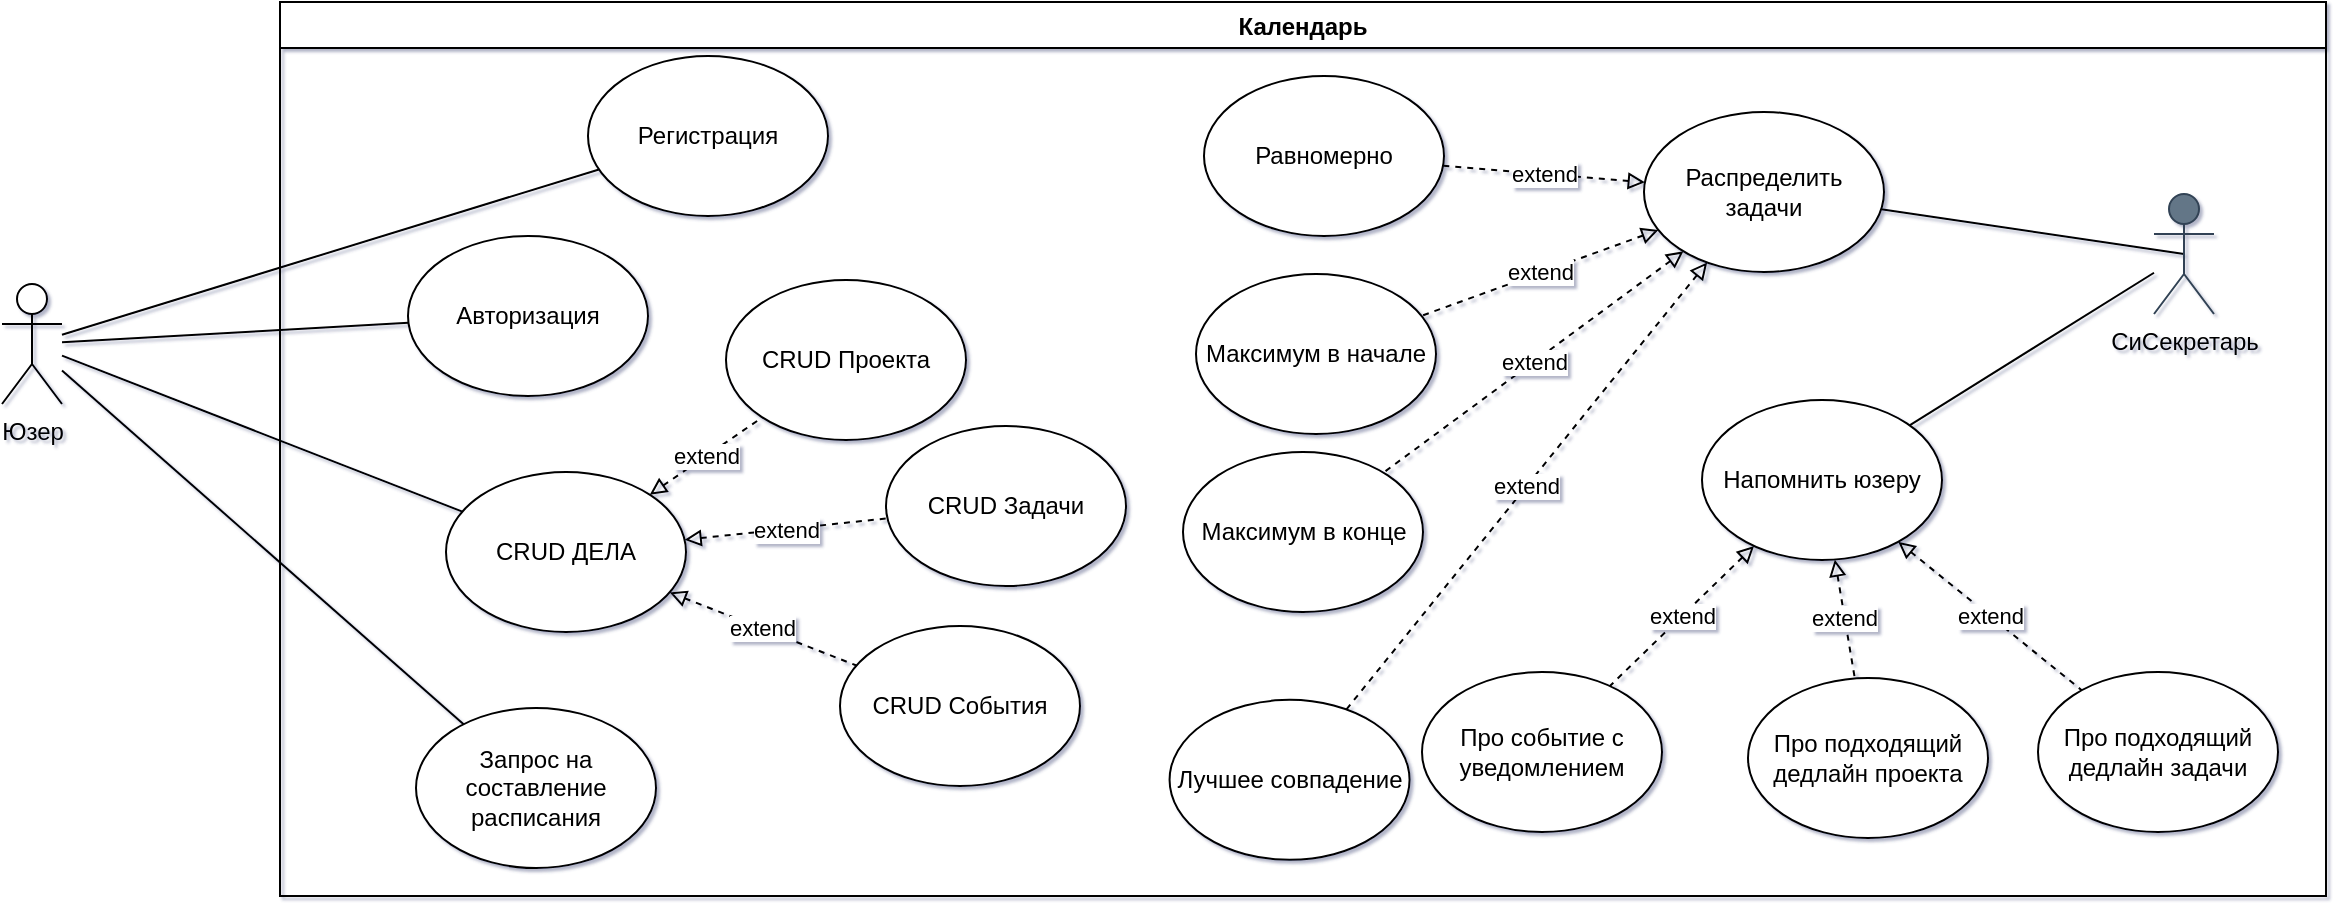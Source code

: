<mxfile version="15.4.0" type="device"><diagram id="C5RBs43oDa-KdzZeNtuy" name="Page-1"><mxGraphModel dx="768" dy="482" grid="0" gridSize="10" guides="1" tooltips="1" connect="1" arrows="1" fold="1" page="1" pageScale="1" pageWidth="827" pageHeight="1169" math="0" shadow="1"><root><mxCell id="WIyWlLk6GJQsqaUBKTNV-0"/><mxCell id="WIyWlLk6GJQsqaUBKTNV-1" parent="WIyWlLk6GJQsqaUBKTNV-0"/><mxCell id="0qOpsGTnsE_Lq0OW50_N-16" style="rounded=0;orthogonalLoop=1;jettySize=auto;html=1;fontColor=#000000;endArrow=none;endFill=0;" parent="WIyWlLk6GJQsqaUBKTNV-1" source="0qOpsGTnsE_Lq0OW50_N-0" target="0qOpsGTnsE_Lq0OW50_N-1" edge="1"><mxGeometry relative="1" as="geometry"/></mxCell><mxCell id="0qOpsGTnsE_Lq0OW50_N-21" style="edgeStyle=none;rounded=0;orthogonalLoop=1;jettySize=auto;html=1;fontColor=#000000;endArrow=none;endFill=0;" parent="WIyWlLk6GJQsqaUBKTNV-1" source="0qOpsGTnsE_Lq0OW50_N-0" target="0qOpsGTnsE_Lq0OW50_N-19" edge="1"><mxGeometry relative="1" as="geometry"/></mxCell><mxCell id="0qOpsGTnsE_Lq0OW50_N-0" value="Юзер" style="shape=umlActor;verticalLabelPosition=bottom;verticalAlign=top;html=1;outlineConnect=0;" parent="WIyWlLk6GJQsqaUBKTNV-1" vertex="1"><mxGeometry x="162" y="224" width="30" height="60" as="geometry"/></mxCell><mxCell id="0qOpsGTnsE_Lq0OW50_N-15" value="Календарь" style="swimlane;fontColor=#000000;" parent="WIyWlLk6GJQsqaUBKTNV-1" vertex="1"><mxGeometry x="301" y="83" width="1023" height="447" as="geometry"/></mxCell><mxCell id="0qOpsGTnsE_Lq0OW50_N-29" style="edgeStyle=none;rounded=0;orthogonalLoop=1;jettySize=auto;html=1;exitX=0.5;exitY=0.5;exitDx=0;exitDy=0;exitPerimeter=0;fontColor=#000000;startArrow=none;startFill=0;endArrow=none;endFill=0;" parent="0qOpsGTnsE_Lq0OW50_N-15" source="0qOpsGTnsE_Lq0OW50_N-6" target="0qOpsGTnsE_Lq0OW50_N-28" edge="1"><mxGeometry relative="1" as="geometry"/></mxCell><mxCell id="0qOpsGTnsE_Lq0OW50_N-6" value="СиСекретарь" style="shape=umlActor;verticalLabelPosition=bottom;verticalAlign=top;html=1;outlineConnect=0;fillColor=#647687;strokeColor=#314354;fontColor=#000000;" parent="0qOpsGTnsE_Lq0OW50_N-15" vertex="1"><mxGeometry x="937" y="96" width="30" height="60" as="geometry"/></mxCell><mxCell id="0qOpsGTnsE_Lq0OW50_N-2" value="CRUD События" style="ellipse;whiteSpace=wrap;html=1;" parent="0qOpsGTnsE_Lq0OW50_N-15" vertex="1"><mxGeometry x="280" y="312" width="120" height="80" as="geometry"/></mxCell><mxCell id="0qOpsGTnsE_Lq0OW50_N-3" value="&lt;div&gt;CRUD Задачи&lt;/div&gt;" style="ellipse;whiteSpace=wrap;html=1;" parent="0qOpsGTnsE_Lq0OW50_N-15" vertex="1"><mxGeometry x="303" y="212" width="120" height="80" as="geometry"/></mxCell><mxCell id="0qOpsGTnsE_Lq0OW50_N-18" value="extend" style="rounded=0;orthogonalLoop=1;jettySize=auto;html=1;fontColor=#000000;endArrow=none;endFill=0;startArrow=block;startFill=0;dashed=1;" parent="0qOpsGTnsE_Lq0OW50_N-15" source="0qOpsGTnsE_Lq0OW50_N-1" target="0qOpsGTnsE_Lq0OW50_N-3" edge="1"><mxGeometry relative="1" as="geometry"/></mxCell><mxCell id="0qOpsGTnsE_Lq0OW50_N-1" value="CRUD ДЕЛА" style="ellipse;whiteSpace=wrap;html=1;" parent="0qOpsGTnsE_Lq0OW50_N-15" vertex="1"><mxGeometry x="83" y="235" width="120" height="80" as="geometry"/></mxCell><mxCell id="0qOpsGTnsE_Lq0OW50_N-24" value="Равномерно" style="ellipse;whiteSpace=wrap;html=1;" parent="0qOpsGTnsE_Lq0OW50_N-15" vertex="1"><mxGeometry x="462" y="37" width="120" height="80" as="geometry"/></mxCell><mxCell id="0qOpsGTnsE_Lq0OW50_N-25" value="&lt;div&gt;Максимум в начале&lt;/div&gt;&lt;div&gt;&lt;span&gt;&lt;span&gt;&lt;/span&gt;&lt;/span&gt;&lt;/div&gt;" style="ellipse;whiteSpace=wrap;html=1;" parent="0qOpsGTnsE_Lq0OW50_N-15" vertex="1"><mxGeometry x="458" y="136" width="120" height="80" as="geometry"/></mxCell><mxCell id="0qOpsGTnsE_Lq0OW50_N-27" value="extend" style="rounded=0;orthogonalLoop=1;jettySize=auto;html=1;fontColor=#000000;endArrow=none;endFill=0;startArrow=block;startFill=0;dashed=1;" parent="0qOpsGTnsE_Lq0OW50_N-15" source="0qOpsGTnsE_Lq0OW50_N-28" target="0qOpsGTnsE_Lq0OW50_N-25" edge="1"><mxGeometry relative="1" as="geometry"/></mxCell><mxCell id="0qOpsGTnsE_Lq0OW50_N-28" value="&lt;div&gt;Распределить задачи&lt;/div&gt;" style="ellipse;whiteSpace=wrap;html=1;" parent="0qOpsGTnsE_Lq0OW50_N-15" vertex="1"><mxGeometry x="682" y="55" width="120" height="80" as="geometry"/></mxCell><mxCell id="0qOpsGTnsE_Lq0OW50_N-30" value="Максимум в конце" style="ellipse;whiteSpace=wrap;html=1;" parent="0qOpsGTnsE_Lq0OW50_N-15" vertex="1"><mxGeometry x="451.5" y="225" width="120" height="80" as="geometry"/></mxCell><mxCell id="0qOpsGTnsE_Lq0OW50_N-31" value="extend" style="rounded=0;orthogonalLoop=1;jettySize=auto;html=1;fontColor=#000000;endArrow=none;endFill=0;startArrow=block;startFill=0;dashed=1;" parent="0qOpsGTnsE_Lq0OW50_N-15" source="0qOpsGTnsE_Lq0OW50_N-28" target="0qOpsGTnsE_Lq0OW50_N-30" edge="1"><mxGeometry relative="1" as="geometry"><mxPoint x="884.965" y="260.5" as="sourcePoint"/></mxGeometry></mxCell><mxCell id="0qOpsGTnsE_Lq0OW50_N-32" value="&lt;div&gt;Авторизация&lt;/div&gt;" style="ellipse;whiteSpace=wrap;html=1;" parent="0qOpsGTnsE_Lq0OW50_N-15" vertex="1"><mxGeometry x="64" y="117" width="120" height="80" as="geometry"/></mxCell><mxCell id="kkIOgV0q-r0ykmHjmTae-1" value="extend" style="rounded=0;orthogonalLoop=1;jettySize=auto;html=1;fontColor=#000000;endArrow=none;endFill=0;startArrow=block;startFill=0;dashed=1;" parent="0qOpsGTnsE_Lq0OW50_N-15" source="0qOpsGTnsE_Lq0OW50_N-28" target="0qOpsGTnsE_Lq0OW50_N-24" edge="1"><mxGeometry relative="1" as="geometry"><mxPoint x="710.334" y="203.389" as="sourcePoint"/><mxPoint x="625.497" y="232.389" as="targetPoint"/></mxGeometry></mxCell><mxCell id="kkIOgV0q-r0ykmHjmTae-2" value="extend" style="rounded=0;orthogonalLoop=1;jettySize=auto;html=1;fontColor=#000000;endArrow=none;endFill=0;startArrow=block;startFill=0;dashed=1;" parent="0qOpsGTnsE_Lq0OW50_N-15" source="0qOpsGTnsE_Lq0OW50_N-1" target="0qOpsGTnsE_Lq0OW50_N-2" edge="1"><mxGeometry relative="1" as="geometry"><mxPoint x="386.004" y="310.999" as="sourcePoint"/><mxPoint x="301.167" y="339.999" as="targetPoint"/></mxGeometry></mxCell><mxCell id="lMU2WS3LF_NFL_mCJku7-0" value="Напомнить юзеру" style="ellipse;whiteSpace=wrap;html=1;" parent="0qOpsGTnsE_Lq0OW50_N-15" vertex="1"><mxGeometry x="711" y="199" width="120" height="80" as="geometry"/></mxCell><mxCell id="lMU2WS3LF_NFL_mCJku7-1" style="edgeStyle=none;rounded=0;orthogonalLoop=1;jettySize=auto;html=1;fontColor=#000000;startArrow=none;startFill=0;endArrow=none;endFill=0;" parent="0qOpsGTnsE_Lq0OW50_N-15" source="0qOpsGTnsE_Lq0OW50_N-6" target="lMU2WS3LF_NFL_mCJku7-0" edge="1"><mxGeometry relative="1" as="geometry"><mxPoint x="887" y="115.5" as="sourcePoint"/><mxPoint x="809.634" y="159.53" as="targetPoint"/></mxGeometry></mxCell><mxCell id="lMU2WS3LF_NFL_mCJku7-2" value="Про событие с уведомлением" style="ellipse;whiteSpace=wrap;html=1;" parent="0qOpsGTnsE_Lq0OW50_N-15" vertex="1"><mxGeometry x="571" y="335" width="120" height="80" as="geometry"/></mxCell><mxCell id="lMU2WS3LF_NFL_mCJku7-3" value="extend" style="rounded=0;orthogonalLoop=1;jettySize=auto;html=1;fontColor=#000000;endArrow=none;endFill=0;startArrow=block;startFill=0;dashed=1;" parent="0qOpsGTnsE_Lq0OW50_N-15" source="lMU2WS3LF_NFL_mCJku7-0" target="lMU2WS3LF_NFL_mCJku7-2" edge="1"><mxGeometry relative="1" as="geometry"><mxPoint x="832.474" y="246.499" as="sourcePoint"/></mxGeometry></mxCell><mxCell id="lMU2WS3LF_NFL_mCJku7-4" value="Про подходящий дедлайн задачи" style="ellipse;whiteSpace=wrap;html=1;" parent="0qOpsGTnsE_Lq0OW50_N-15" vertex="1"><mxGeometry x="879" y="335" width="120" height="80" as="geometry"/></mxCell><mxCell id="lMU2WS3LF_NFL_mCJku7-5" value="extend" style="rounded=0;orthogonalLoop=1;jettySize=auto;html=1;fontColor=#000000;endArrow=none;endFill=0;startArrow=block;startFill=0;dashed=1;" parent="0qOpsGTnsE_Lq0OW50_N-15" source="lMU2WS3LF_NFL_mCJku7-0" target="lMU2WS3LF_NFL_mCJku7-4" edge="1"><mxGeometry relative="1" as="geometry"><mxPoint x="854.997" y="262.8" as="sourcePoint"/></mxGeometry></mxCell><mxCell id="0qOpsGTnsE_Lq0OW50_N-34" value="Регистрация" style="ellipse;whiteSpace=wrap;html=1;" parent="0qOpsGTnsE_Lq0OW50_N-15" vertex="1"><mxGeometry x="154" y="27" width="120" height="80" as="geometry"/></mxCell><mxCell id="0qOpsGTnsE_Lq0OW50_N-19" value="Запрос на составление расписания" style="ellipse;whiteSpace=wrap;html=1;" parent="0qOpsGTnsE_Lq0OW50_N-15" vertex="1"><mxGeometry x="68" y="353" width="120" height="80" as="geometry"/></mxCell><mxCell id="lMU2WS3LF_NFL_mCJku7-6" value="Про подходящий дедлайн проекта" style="ellipse;whiteSpace=wrap;html=1;" parent="0qOpsGTnsE_Lq0OW50_N-15" vertex="1"><mxGeometry x="734" y="338" width="120" height="80" as="geometry"/></mxCell><mxCell id="lMU2WS3LF_NFL_mCJku7-8" value="extend" style="rounded=0;orthogonalLoop=1;jettySize=auto;html=1;fontColor=#000000;endArrow=none;endFill=0;startArrow=block;startFill=0;dashed=1;" parent="0qOpsGTnsE_Lq0OW50_N-15" source="lMU2WS3LF_NFL_mCJku7-0" target="lMU2WS3LF_NFL_mCJku7-6" edge="1"><mxGeometry relative="1" as="geometry"><mxPoint x="792.004" y="231.063" as="sourcePoint"/><mxPoint x="850.093" y="270.874" as="targetPoint"/></mxGeometry></mxCell><mxCell id="PNhcglvK03c3SKnNOvB2-0" value="CRUD Проекта" style="ellipse;whiteSpace=wrap;html=1;" parent="0qOpsGTnsE_Lq0OW50_N-15" vertex="1"><mxGeometry x="223" y="139" width="120" height="80" as="geometry"/></mxCell><mxCell id="PNhcglvK03c3SKnNOvB2-2" value="extend" style="rounded=0;orthogonalLoop=1;jettySize=auto;html=1;fontColor=#000000;endArrow=none;endFill=0;startArrow=block;startFill=0;dashed=1;" parent="0qOpsGTnsE_Lq0OW50_N-15" source="0qOpsGTnsE_Lq0OW50_N-1" target="PNhcglvK03c3SKnNOvB2-0" edge="1"><mxGeometry relative="1" as="geometry"><mxPoint x="233.0" y="157" as="sourcePoint"/><mxPoint x="359" y="157" as="targetPoint"/></mxGeometry></mxCell><mxCell id="ZrJIW2JgQqQ_oUC8Ocqv-0" value="Лучшее совпадение" style="ellipse;whiteSpace=wrap;html=1;" vertex="1" parent="0qOpsGTnsE_Lq0OW50_N-15"><mxGeometry x="444.78" y="348.92" width="120" height="80" as="geometry"/></mxCell><mxCell id="ZrJIW2JgQqQ_oUC8Ocqv-1" value="extend" style="rounded=0;orthogonalLoop=1;jettySize=auto;html=1;fontColor=#000000;endArrow=none;endFill=0;startArrow=block;startFill=0;dashed=1;" edge="1" parent="0qOpsGTnsE_Lq0OW50_N-15" target="ZrJIW2JgQqQ_oUC8Ocqv-0" source="0qOpsGTnsE_Lq0OW50_N-28"><mxGeometry relative="1" as="geometry"><mxPoint x="691.002" y="234.996" as="sourcePoint"/></mxGeometry></mxCell><mxCell id="ZrJIW2JgQqQ_oUC8Ocqv-2" style="edgeStyle=orthogonalEdgeStyle;rounded=0;orthogonalLoop=1;jettySize=auto;html=1;exitX=0.5;exitY=1;exitDx=0;exitDy=0;" edge="1" parent="0qOpsGTnsE_Lq0OW50_N-15" source="0qOpsGTnsE_Lq0OW50_N-30" target="0qOpsGTnsE_Lq0OW50_N-30"><mxGeometry relative="1" as="geometry"/></mxCell><mxCell id="0qOpsGTnsE_Lq0OW50_N-33" style="edgeStyle=none;rounded=0;orthogonalLoop=1;jettySize=auto;html=1;fontColor=#000000;startArrow=none;startFill=0;endArrow=none;endFill=0;" parent="WIyWlLk6GJQsqaUBKTNV-1" source="0qOpsGTnsE_Lq0OW50_N-32" target="0qOpsGTnsE_Lq0OW50_N-0" edge="1"><mxGeometry relative="1" as="geometry"/></mxCell><mxCell id="0qOpsGTnsE_Lq0OW50_N-35" style="edgeStyle=none;rounded=0;orthogonalLoop=1;jettySize=auto;html=1;fontColor=#000000;startArrow=none;startFill=0;endArrow=none;endFill=0;" parent="WIyWlLk6GJQsqaUBKTNV-1" source="0qOpsGTnsE_Lq0OW50_N-34" target="0qOpsGTnsE_Lq0OW50_N-0" edge="1"><mxGeometry relative="1" as="geometry"/></mxCell></root></mxGraphModel></diagram></mxfile>